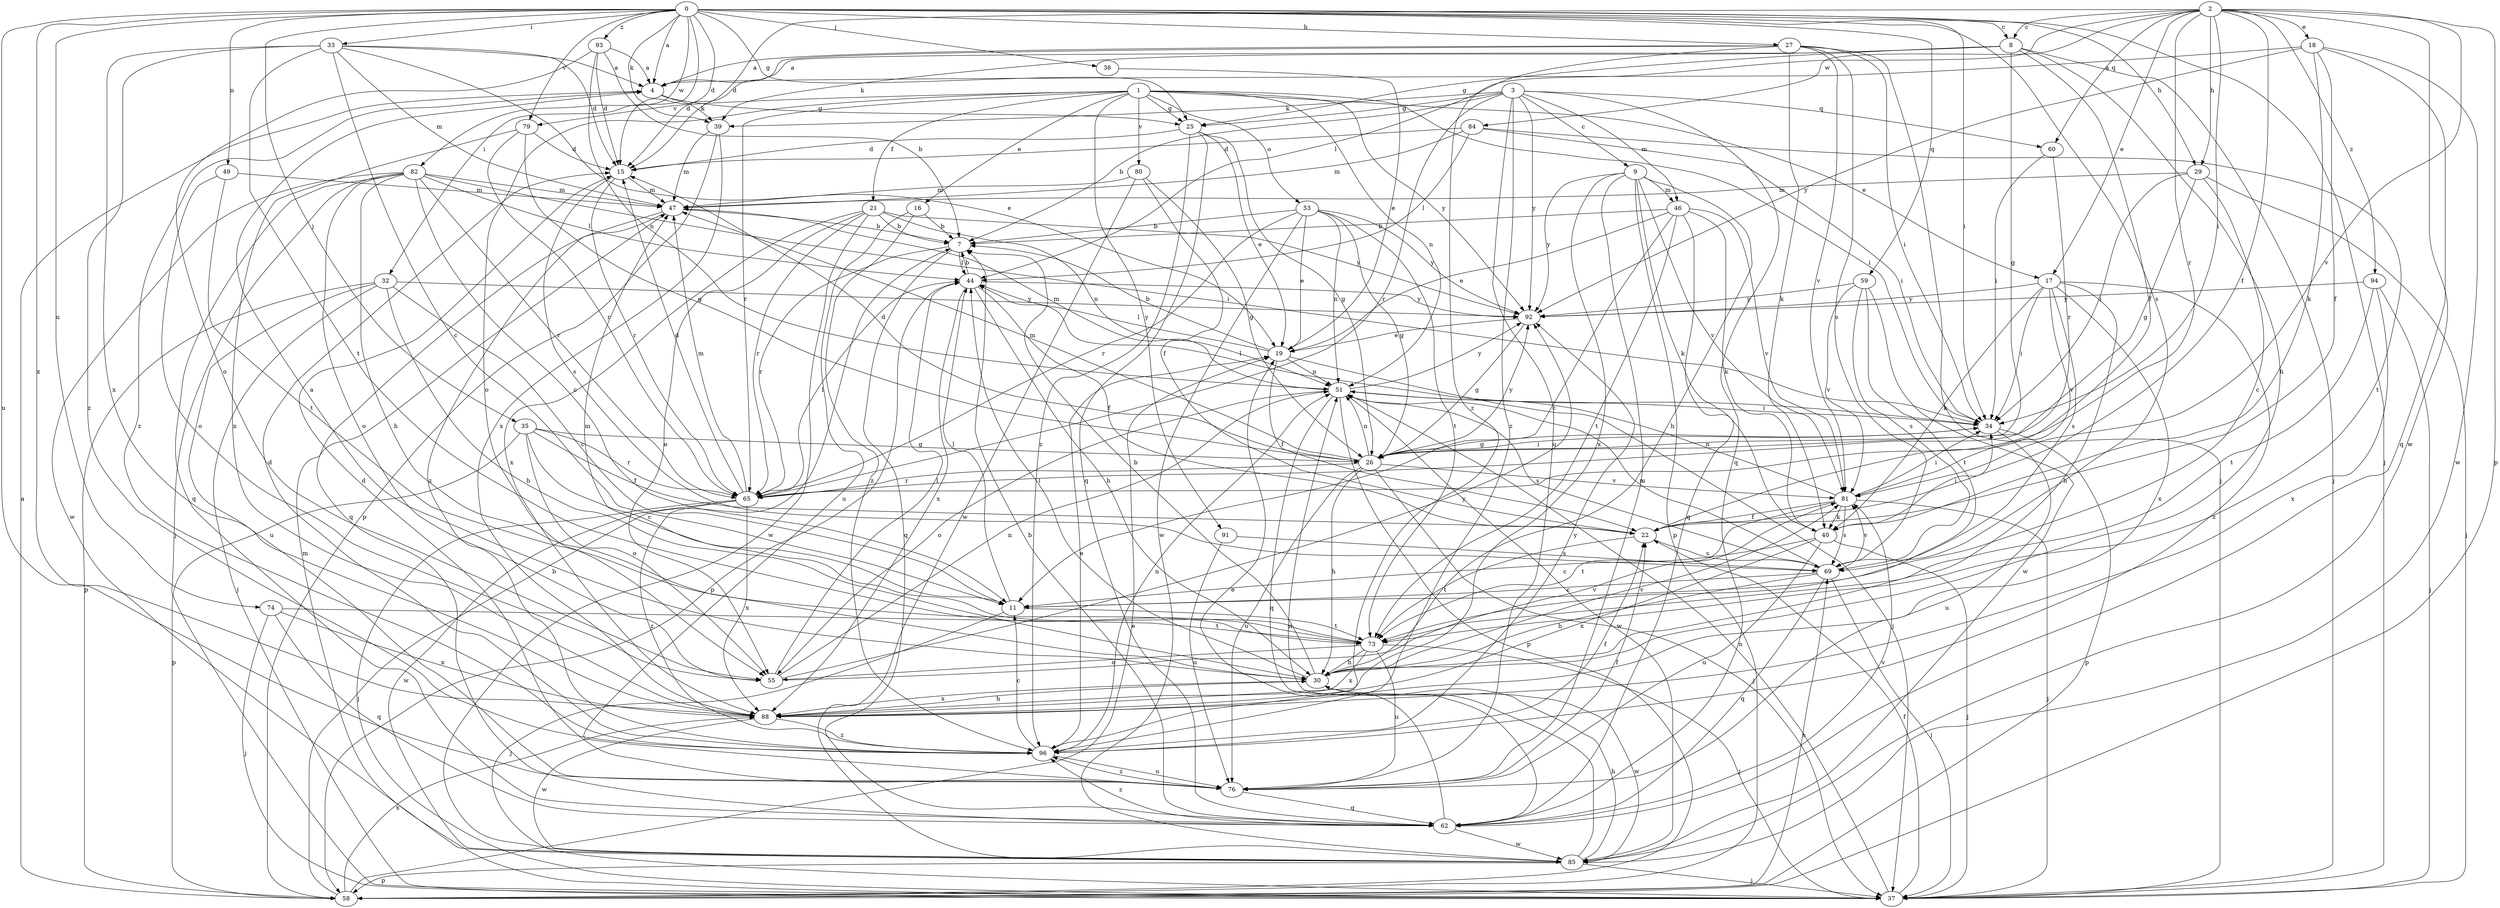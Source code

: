 strict digraph  {
0;
1;
2;
3;
4;
7;
8;
9;
11;
15;
16;
17;
18;
19;
21;
22;
25;
26;
27;
29;
30;
32;
33;
34;
35;
36;
37;
39;
40;
44;
46;
47;
49;
51;
53;
55;
58;
59;
60;
62;
65;
69;
73;
74;
76;
79;
80;
81;
82;
84;
85;
88;
91;
92;
93;
94;
96;
0 -> 4  [label=a];
0 -> 8  [label=c];
0 -> 15  [label=d];
0 -> 25  [label=g];
0 -> 27  [label=h];
0 -> 29  [label=h];
0 -> 32  [label=i];
0 -> 33  [label=i];
0 -> 34  [label=i];
0 -> 35  [label=j];
0 -> 36  [label=j];
0 -> 37  [label=j];
0 -> 39  [label=k];
0 -> 49  [label=n];
0 -> 59  [label=q];
0 -> 69  [label=s];
0 -> 74  [label=u];
0 -> 76  [label=u];
0 -> 79  [label=v];
0 -> 82  [label=w];
0 -> 88  [label=x];
0 -> 93  [label=z];
1 -> 16  [label=e];
1 -> 17  [label=e];
1 -> 21  [label=f];
1 -> 25  [label=g];
1 -> 34  [label=i];
1 -> 51  [label=n];
1 -> 53  [label=o];
1 -> 55  [label=o];
1 -> 65  [label=r];
1 -> 79  [label=v];
1 -> 80  [label=v];
1 -> 91  [label=y];
1 -> 92  [label=y];
2 -> 8  [label=c];
2 -> 15  [label=d];
2 -> 17  [label=e];
2 -> 18  [label=e];
2 -> 22  [label=f];
2 -> 29  [label=h];
2 -> 34  [label=i];
2 -> 44  [label=l];
2 -> 58  [label=p];
2 -> 60  [label=q];
2 -> 65  [label=r];
2 -> 81  [label=v];
2 -> 84  [label=w];
2 -> 85  [label=w];
2 -> 94  [label=z];
3 -> 7  [label=b];
3 -> 9  [label=c];
3 -> 25  [label=g];
3 -> 39  [label=k];
3 -> 46  [label=m];
3 -> 60  [label=q];
3 -> 62  [label=q];
3 -> 65  [label=r];
3 -> 76  [label=u];
3 -> 92  [label=y];
3 -> 96  [label=z];
4 -> 25  [label=g];
4 -> 39  [label=k];
4 -> 96  [label=z];
7 -> 44  [label=l];
7 -> 62  [label=q];
7 -> 65  [label=r];
8 -> 4  [label=a];
8 -> 22  [label=f];
8 -> 25  [label=g];
8 -> 26  [label=g];
8 -> 30  [label=h];
8 -> 37  [label=j];
8 -> 39  [label=k];
9 -> 30  [label=h];
9 -> 40  [label=k];
9 -> 46  [label=m];
9 -> 58  [label=p];
9 -> 76  [label=u];
9 -> 81  [label=v];
9 -> 88  [label=x];
9 -> 92  [label=y];
11 -> 37  [label=j];
11 -> 44  [label=l];
11 -> 73  [label=t];
15 -> 47  [label=m];
15 -> 65  [label=r];
15 -> 69  [label=s];
16 -> 7  [label=b];
16 -> 76  [label=u];
16 -> 96  [label=z];
17 -> 30  [label=h];
17 -> 34  [label=i];
17 -> 40  [label=k];
17 -> 69  [label=s];
17 -> 81  [label=v];
17 -> 88  [label=x];
17 -> 92  [label=y];
17 -> 96  [label=z];
18 -> 4  [label=a];
18 -> 22  [label=f];
18 -> 40  [label=k];
18 -> 62  [label=q];
18 -> 85  [label=w];
18 -> 92  [label=y];
19 -> 7  [label=b];
19 -> 22  [label=f];
19 -> 37  [label=j];
19 -> 44  [label=l];
19 -> 51  [label=n];
21 -> 7  [label=b];
21 -> 51  [label=n];
21 -> 55  [label=o];
21 -> 65  [label=r];
21 -> 85  [label=w];
21 -> 88  [label=x];
21 -> 92  [label=y];
22 -> 69  [label=s];
22 -> 73  [label=t];
25 -> 15  [label=d];
25 -> 19  [label=e];
25 -> 26  [label=g];
25 -> 62  [label=q];
25 -> 96  [label=z];
26 -> 15  [label=d];
26 -> 30  [label=h];
26 -> 34  [label=i];
26 -> 37  [label=j];
26 -> 47  [label=m];
26 -> 51  [label=n];
26 -> 65  [label=r];
26 -> 76  [label=u];
26 -> 81  [label=v];
26 -> 92  [label=y];
27 -> 4  [label=a];
27 -> 15  [label=d];
27 -> 34  [label=i];
27 -> 37  [label=j];
27 -> 40  [label=k];
27 -> 69  [label=s];
27 -> 81  [label=v];
27 -> 96  [label=z];
29 -> 11  [label=c];
29 -> 26  [label=g];
29 -> 34  [label=i];
29 -> 37  [label=j];
29 -> 47  [label=m];
30 -> 4  [label=a];
30 -> 7  [label=b];
30 -> 44  [label=l];
30 -> 81  [label=v];
30 -> 85  [label=w];
30 -> 88  [label=x];
32 -> 11  [label=c];
32 -> 30  [label=h];
32 -> 37  [label=j];
32 -> 58  [label=p];
32 -> 76  [label=u];
32 -> 92  [label=y];
33 -> 4  [label=a];
33 -> 11  [label=c];
33 -> 15  [label=d];
33 -> 19  [label=e];
33 -> 47  [label=m];
33 -> 73  [label=t];
33 -> 88  [label=x];
33 -> 96  [label=z];
34 -> 26  [label=g];
34 -> 44  [label=l];
34 -> 58  [label=p];
34 -> 76  [label=u];
35 -> 11  [label=c];
35 -> 22  [label=f];
35 -> 26  [label=g];
35 -> 55  [label=o];
35 -> 58  [label=p];
35 -> 65  [label=r];
36 -> 19  [label=e];
37 -> 22  [label=f];
37 -> 47  [label=m];
37 -> 51  [label=n];
39 -> 47  [label=m];
39 -> 58  [label=p];
39 -> 88  [label=x];
40 -> 11  [label=c];
40 -> 34  [label=i];
40 -> 37  [label=j];
40 -> 76  [label=u];
40 -> 88  [label=x];
44 -> 7  [label=b];
44 -> 22  [label=f];
44 -> 30  [label=h];
44 -> 58  [label=p];
44 -> 88  [label=x];
44 -> 92  [label=y];
46 -> 7  [label=b];
46 -> 11  [label=c];
46 -> 19  [label=e];
46 -> 40  [label=k];
46 -> 62  [label=q];
46 -> 73  [label=t];
46 -> 81  [label=v];
47 -> 7  [label=b];
47 -> 62  [label=q];
47 -> 96  [label=z];
49 -> 47  [label=m];
49 -> 55  [label=o];
49 -> 73  [label=t];
51 -> 34  [label=i];
51 -> 47  [label=m];
51 -> 55  [label=o];
51 -> 58  [label=p];
51 -> 62  [label=q];
51 -> 69  [label=s];
51 -> 85  [label=w];
51 -> 92  [label=y];
53 -> 7  [label=b];
53 -> 19  [label=e];
53 -> 26  [label=g];
53 -> 51  [label=n];
53 -> 65  [label=r];
53 -> 73  [label=t];
53 -> 85  [label=w];
53 -> 92  [label=y];
55 -> 44  [label=l];
55 -> 51  [label=n];
55 -> 81  [label=v];
55 -> 92  [label=y];
58 -> 4  [label=a];
58 -> 7  [label=b];
58 -> 19  [label=e];
58 -> 69  [label=s];
58 -> 88  [label=x];
59 -> 69  [label=s];
59 -> 73  [label=t];
59 -> 81  [label=v];
59 -> 85  [label=w];
59 -> 92  [label=y];
60 -> 34  [label=i];
60 -> 65  [label=r];
62 -> 7  [label=b];
62 -> 19  [label=e];
62 -> 81  [label=v];
62 -> 85  [label=w];
62 -> 96  [label=z];
65 -> 15  [label=d];
65 -> 37  [label=j];
65 -> 44  [label=l];
65 -> 47  [label=m];
65 -> 85  [label=w];
65 -> 88  [label=x];
65 -> 96  [label=z];
69 -> 11  [label=c];
69 -> 30  [label=h];
69 -> 37  [label=j];
69 -> 51  [label=n];
69 -> 62  [label=q];
69 -> 81  [label=v];
73 -> 30  [label=h];
73 -> 37  [label=j];
73 -> 47  [label=m];
73 -> 55  [label=o];
73 -> 76  [label=u];
73 -> 88  [label=x];
74 -> 37  [label=j];
74 -> 62  [label=q];
74 -> 73  [label=t];
74 -> 88  [label=x];
76 -> 15  [label=d];
76 -> 22  [label=f];
76 -> 62  [label=q];
76 -> 96  [label=z];
79 -> 15  [label=d];
79 -> 26  [label=g];
79 -> 65  [label=r];
79 -> 88  [label=x];
80 -> 22  [label=f];
80 -> 26  [label=g];
80 -> 47  [label=m];
80 -> 85  [label=w];
81 -> 22  [label=f];
81 -> 34  [label=i];
81 -> 37  [label=j];
81 -> 40  [label=k];
81 -> 51  [label=n];
81 -> 69  [label=s];
81 -> 73  [label=t];
82 -> 11  [label=c];
82 -> 30  [label=h];
82 -> 34  [label=i];
82 -> 37  [label=j];
82 -> 44  [label=l];
82 -> 47  [label=m];
82 -> 55  [label=o];
82 -> 62  [label=q];
82 -> 65  [label=r];
82 -> 85  [label=w];
84 -> 15  [label=d];
84 -> 34  [label=i];
84 -> 44  [label=l];
84 -> 47  [label=m];
84 -> 73  [label=t];
85 -> 30  [label=h];
85 -> 37  [label=j];
85 -> 51  [label=n];
85 -> 58  [label=p];
88 -> 30  [label=h];
88 -> 85  [label=w];
88 -> 96  [label=z];
91 -> 69  [label=s];
91 -> 76  [label=u];
92 -> 19  [label=e];
92 -> 26  [label=g];
93 -> 4  [label=a];
93 -> 7  [label=b];
93 -> 15  [label=d];
93 -> 51  [label=n];
93 -> 55  [label=o];
94 -> 37  [label=j];
94 -> 73  [label=t];
94 -> 88  [label=x];
94 -> 92  [label=y];
96 -> 11  [label=c];
96 -> 15  [label=d];
96 -> 19  [label=e];
96 -> 22  [label=f];
96 -> 51  [label=n];
96 -> 76  [label=u];
96 -> 92  [label=y];
}
